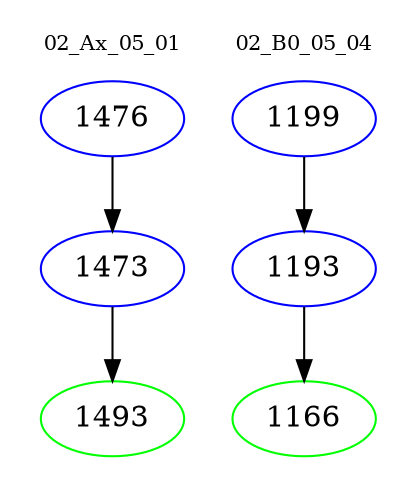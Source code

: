 digraph{
subgraph cluster_0 {
color = white
label = "02_Ax_05_01";
fontsize=10;
T0_1476 [label="1476", color="blue"]
T0_1476 -> T0_1473 [color="black"]
T0_1473 [label="1473", color="blue"]
T0_1473 -> T0_1493 [color="black"]
T0_1493 [label="1493", color="green"]
}
subgraph cluster_1 {
color = white
label = "02_B0_05_04";
fontsize=10;
T1_1199 [label="1199", color="blue"]
T1_1199 -> T1_1193 [color="black"]
T1_1193 [label="1193", color="blue"]
T1_1193 -> T1_1166 [color="black"]
T1_1166 [label="1166", color="green"]
}
}
